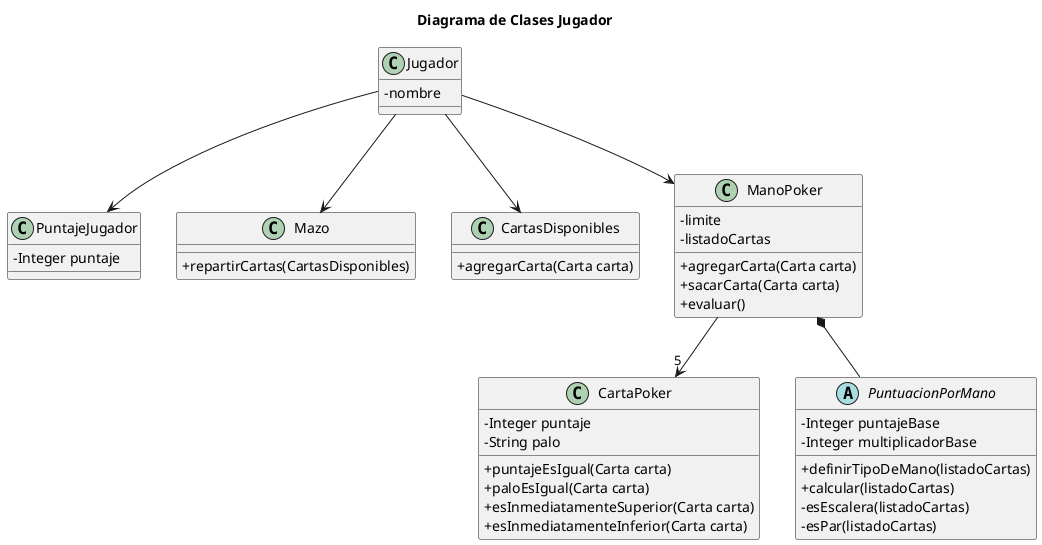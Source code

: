@startuml Diagrama de Clases

skinparam classAttributeIconSize 0

title Diagrama de Clases Jugador

class Jugador { 
    -nombre
    
}

class PuntajeJugador {
    -Integer puntaje
}

class CartaPoker {
    -Integer puntaje
    -String palo
    +puntajeEsIgual(Carta carta)
    +paloEsIgual(Carta carta)
    +esInmediatamenteSuperior(Carta carta)
    +esInmediatamenteInferior(Carta carta)
}


class Mazo {
    ' +pedirCartas(Integer cantidad)
    +repartirCartas(CartasDisponibles)
}

class CartasDisponibles {
    +agregarCarta(Carta carta)
}

class ManoPoker {
    -limite
    -listadoCartas
    +agregarCarta(Carta carta)
    +sacarCarta(Carta carta)
    ' +determinarPuntuacionPorMano(CartarPoker)
    ' +setPuntuacionPorMano(PuntuacionPorMano)
    +evaluar()
}

/'
 ManoPoker.agregar(Carta carta){

 }


 ManoPoker.evaluar(PuntajeJugador, Comodines){
    var valor_numerico, multiplicador, puntuacion

    for each CartaPoker in CartasPoker{
        valor_numerico = CartaPoker.sumar(valor_numerico);
    }

    for each Comodin in Comodines{
        multiplicador = Comodin.sumar(multiplicador);
    }

    determinarPuntuacionPorMano(CartarPoker);
    puntuacion = PuntuacionPorMano.calcular(valor_numerico, multiplicador);
    PuntaJugador.sumar(puntuacion);
  }
'/

' interfaz, sus hijas implementa el metodo de manera !=


abstract class PuntuacionPorMano { 
    -Integer puntajeBase
    -Integer multiplicadorBase
    +definirTipoDeMano(listadoCartas)
    ' +setPuntajeBase(Integer)
    ' +setMultiplicadorBase(Integer)
    +calcular(listadoCartas)
    -esEscalera(listadoCartas)
    -esPar(listadoCartas)
}

' class PuntuacionPorManoEscaleraReal {
'     +calcular
' }


Jugador --> CartasDisponibles
Jugador --> Mazo
Jugador --> ManoPoker
Jugador --> PuntajeJugador

ManoPoker *-- PuntuacionPorMano
ManoPoker --> "5" CartaPoker
' PuntuacionPorManoEscaleraReal -up-|> PuntuacionPorMano 

/' 
Posible manera de conseguir la mano?
def evaluate_hand(self):
        """Determine the type of poker hand."""
        rank_counts = self.get_rank_counts()
        values = list(rank_counts.values())
        
        if self.is_flush() and self.is_straight():
            return "Straight Flush"
        elif 4 in values:
            return "Four of a Kind"
        elif 3 in values and 2 in values:
            return "Full House"
        elif self.is_flush():
            return "Flush"
        elif self.is_straight():
            return "Straight"
        elif 3 in values:
            return "Three of a Kind"
        elif values.count(2) == 2:
            return "Two Pair"
        elif 2 in values:
            return "One Pair"
        else:
            return "High Card" '/

@enduml